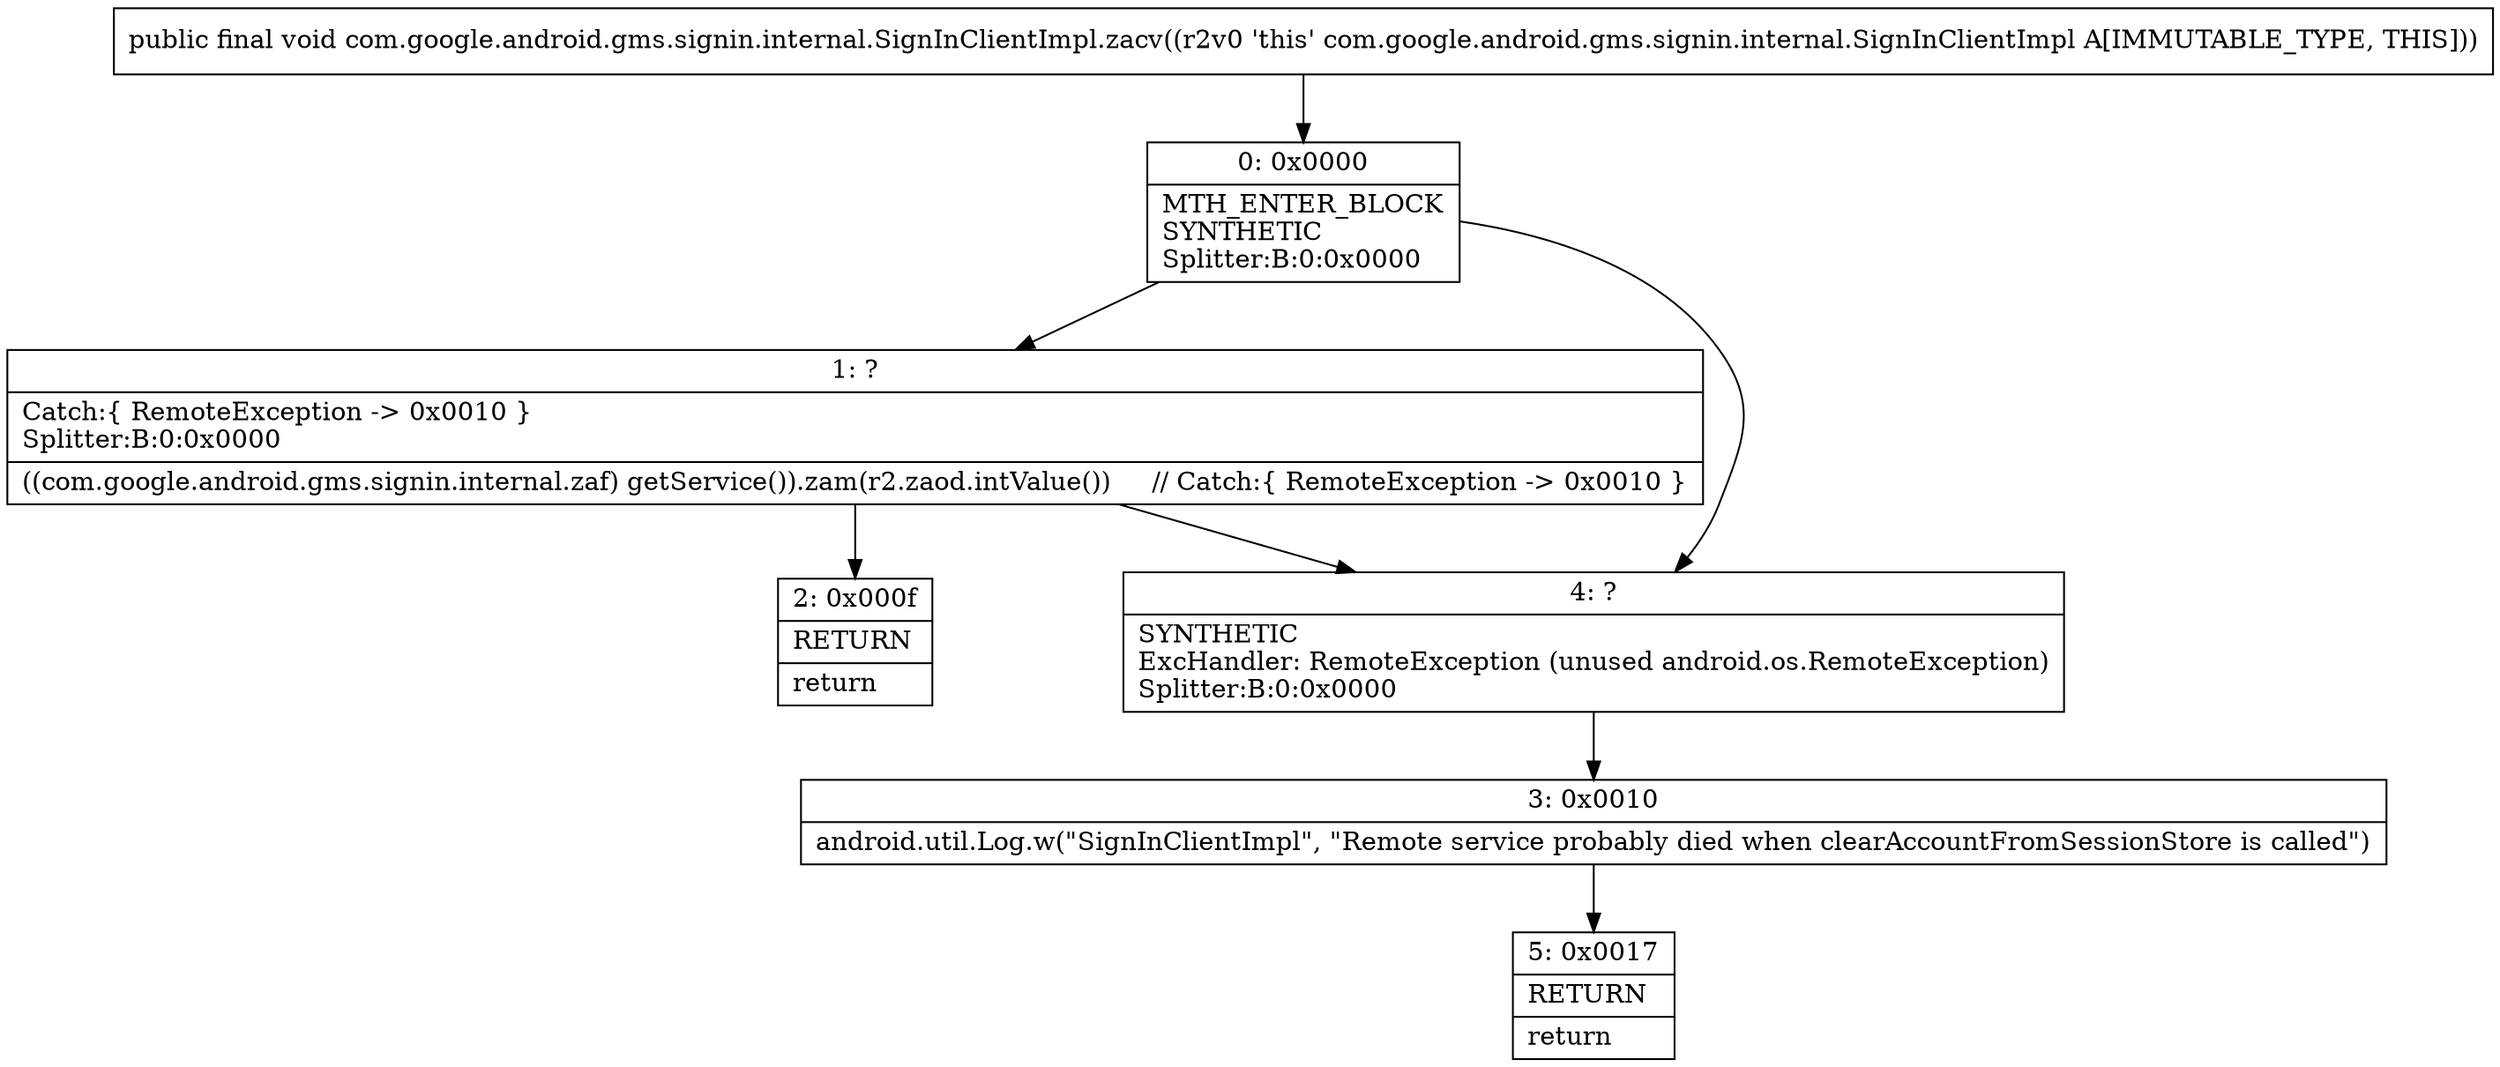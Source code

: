 digraph "CFG forcom.google.android.gms.signin.internal.SignInClientImpl.zacv()V" {
Node_0 [shape=record,label="{0\:\ 0x0000|MTH_ENTER_BLOCK\lSYNTHETIC\lSplitter:B:0:0x0000\l}"];
Node_1 [shape=record,label="{1\:\ ?|Catch:\{ RemoteException \-\> 0x0010 \}\lSplitter:B:0:0x0000\l|((com.google.android.gms.signin.internal.zaf) getService()).zam(r2.zaod.intValue())     \/\/ Catch:\{ RemoteException \-\> 0x0010 \}\l}"];
Node_2 [shape=record,label="{2\:\ 0x000f|RETURN\l|return\l}"];
Node_3 [shape=record,label="{3\:\ 0x0010|android.util.Log.w(\"SignInClientImpl\", \"Remote service probably died when clearAccountFromSessionStore is called\")\l}"];
Node_4 [shape=record,label="{4\:\ ?|SYNTHETIC\lExcHandler: RemoteException (unused android.os.RemoteException)\lSplitter:B:0:0x0000\l}"];
Node_5 [shape=record,label="{5\:\ 0x0017|RETURN\l|return\l}"];
MethodNode[shape=record,label="{public final void com.google.android.gms.signin.internal.SignInClientImpl.zacv((r2v0 'this' com.google.android.gms.signin.internal.SignInClientImpl A[IMMUTABLE_TYPE, THIS])) }"];
MethodNode -> Node_0;
Node_0 -> Node_1;
Node_0 -> Node_4;
Node_1 -> Node_2;
Node_1 -> Node_4;
Node_3 -> Node_5;
Node_4 -> Node_3;
}

